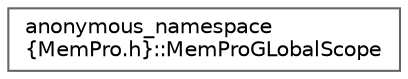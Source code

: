 digraph "Graphical Class Hierarchy"
{
 // INTERACTIVE_SVG=YES
 // LATEX_PDF_SIZE
  bgcolor="transparent";
  edge [fontname=Helvetica,fontsize=10,labelfontname=Helvetica,labelfontsize=10];
  node [fontname=Helvetica,fontsize=10,shape=box,height=0.2,width=0.4];
  rankdir="LR";
  Node0 [id="Node000000",label="anonymous_namespace\l\{MemPro.h\}::MemProGLobalScope",height=0.2,width=0.4,color="grey40", fillcolor="white", style="filled",URL="$d5/da0/classanonymous__namespace_02MemPro_8h_03_1_1MemProGLobalScope.html",tooltip=" "];
}
